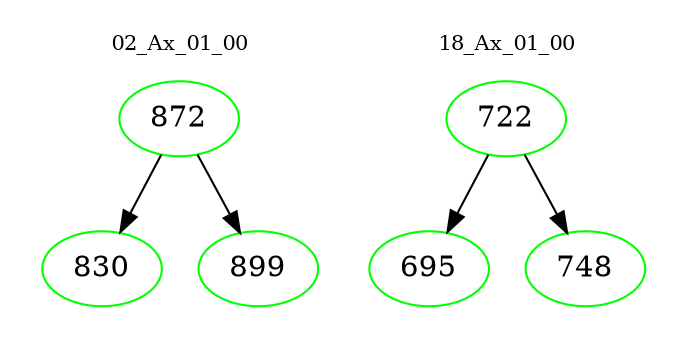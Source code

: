 digraph{
subgraph cluster_0 {
color = white
label = "02_Ax_01_00";
fontsize=10;
T0_872 [label="872", color="green"]
T0_872 -> T0_830 [color="black"]
T0_830 [label="830", color="green"]
T0_872 -> T0_899 [color="black"]
T0_899 [label="899", color="green"]
}
subgraph cluster_1 {
color = white
label = "18_Ax_01_00";
fontsize=10;
T1_722 [label="722", color="green"]
T1_722 -> T1_695 [color="black"]
T1_695 [label="695", color="green"]
T1_722 -> T1_748 [color="black"]
T1_748 [label="748", color="green"]
}
}
